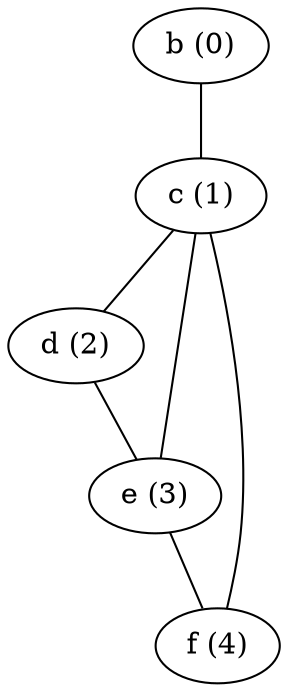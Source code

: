 graph G {
	node [color="" fillcolor="" fontcolor="" style=""]
	0 [label="b (0)"]
	node [color="" fillcolor="" fontcolor="" style=""]
	1 [label="c (1)"]
	node [color="" fillcolor="" fontcolor="" style=""]
	2 [label="d (2)"]
	node [color="" fillcolor="" fontcolor="" style=""]
	3 [label="e (3)"]
	node [color="" fillcolor="" fontcolor="" style=""]
	4 [label="f (4)"]
	0 -- 1
	1 -- 2
	1 -- 3
	1 -- 4
	2 -- 3
	3 -- 4
}
